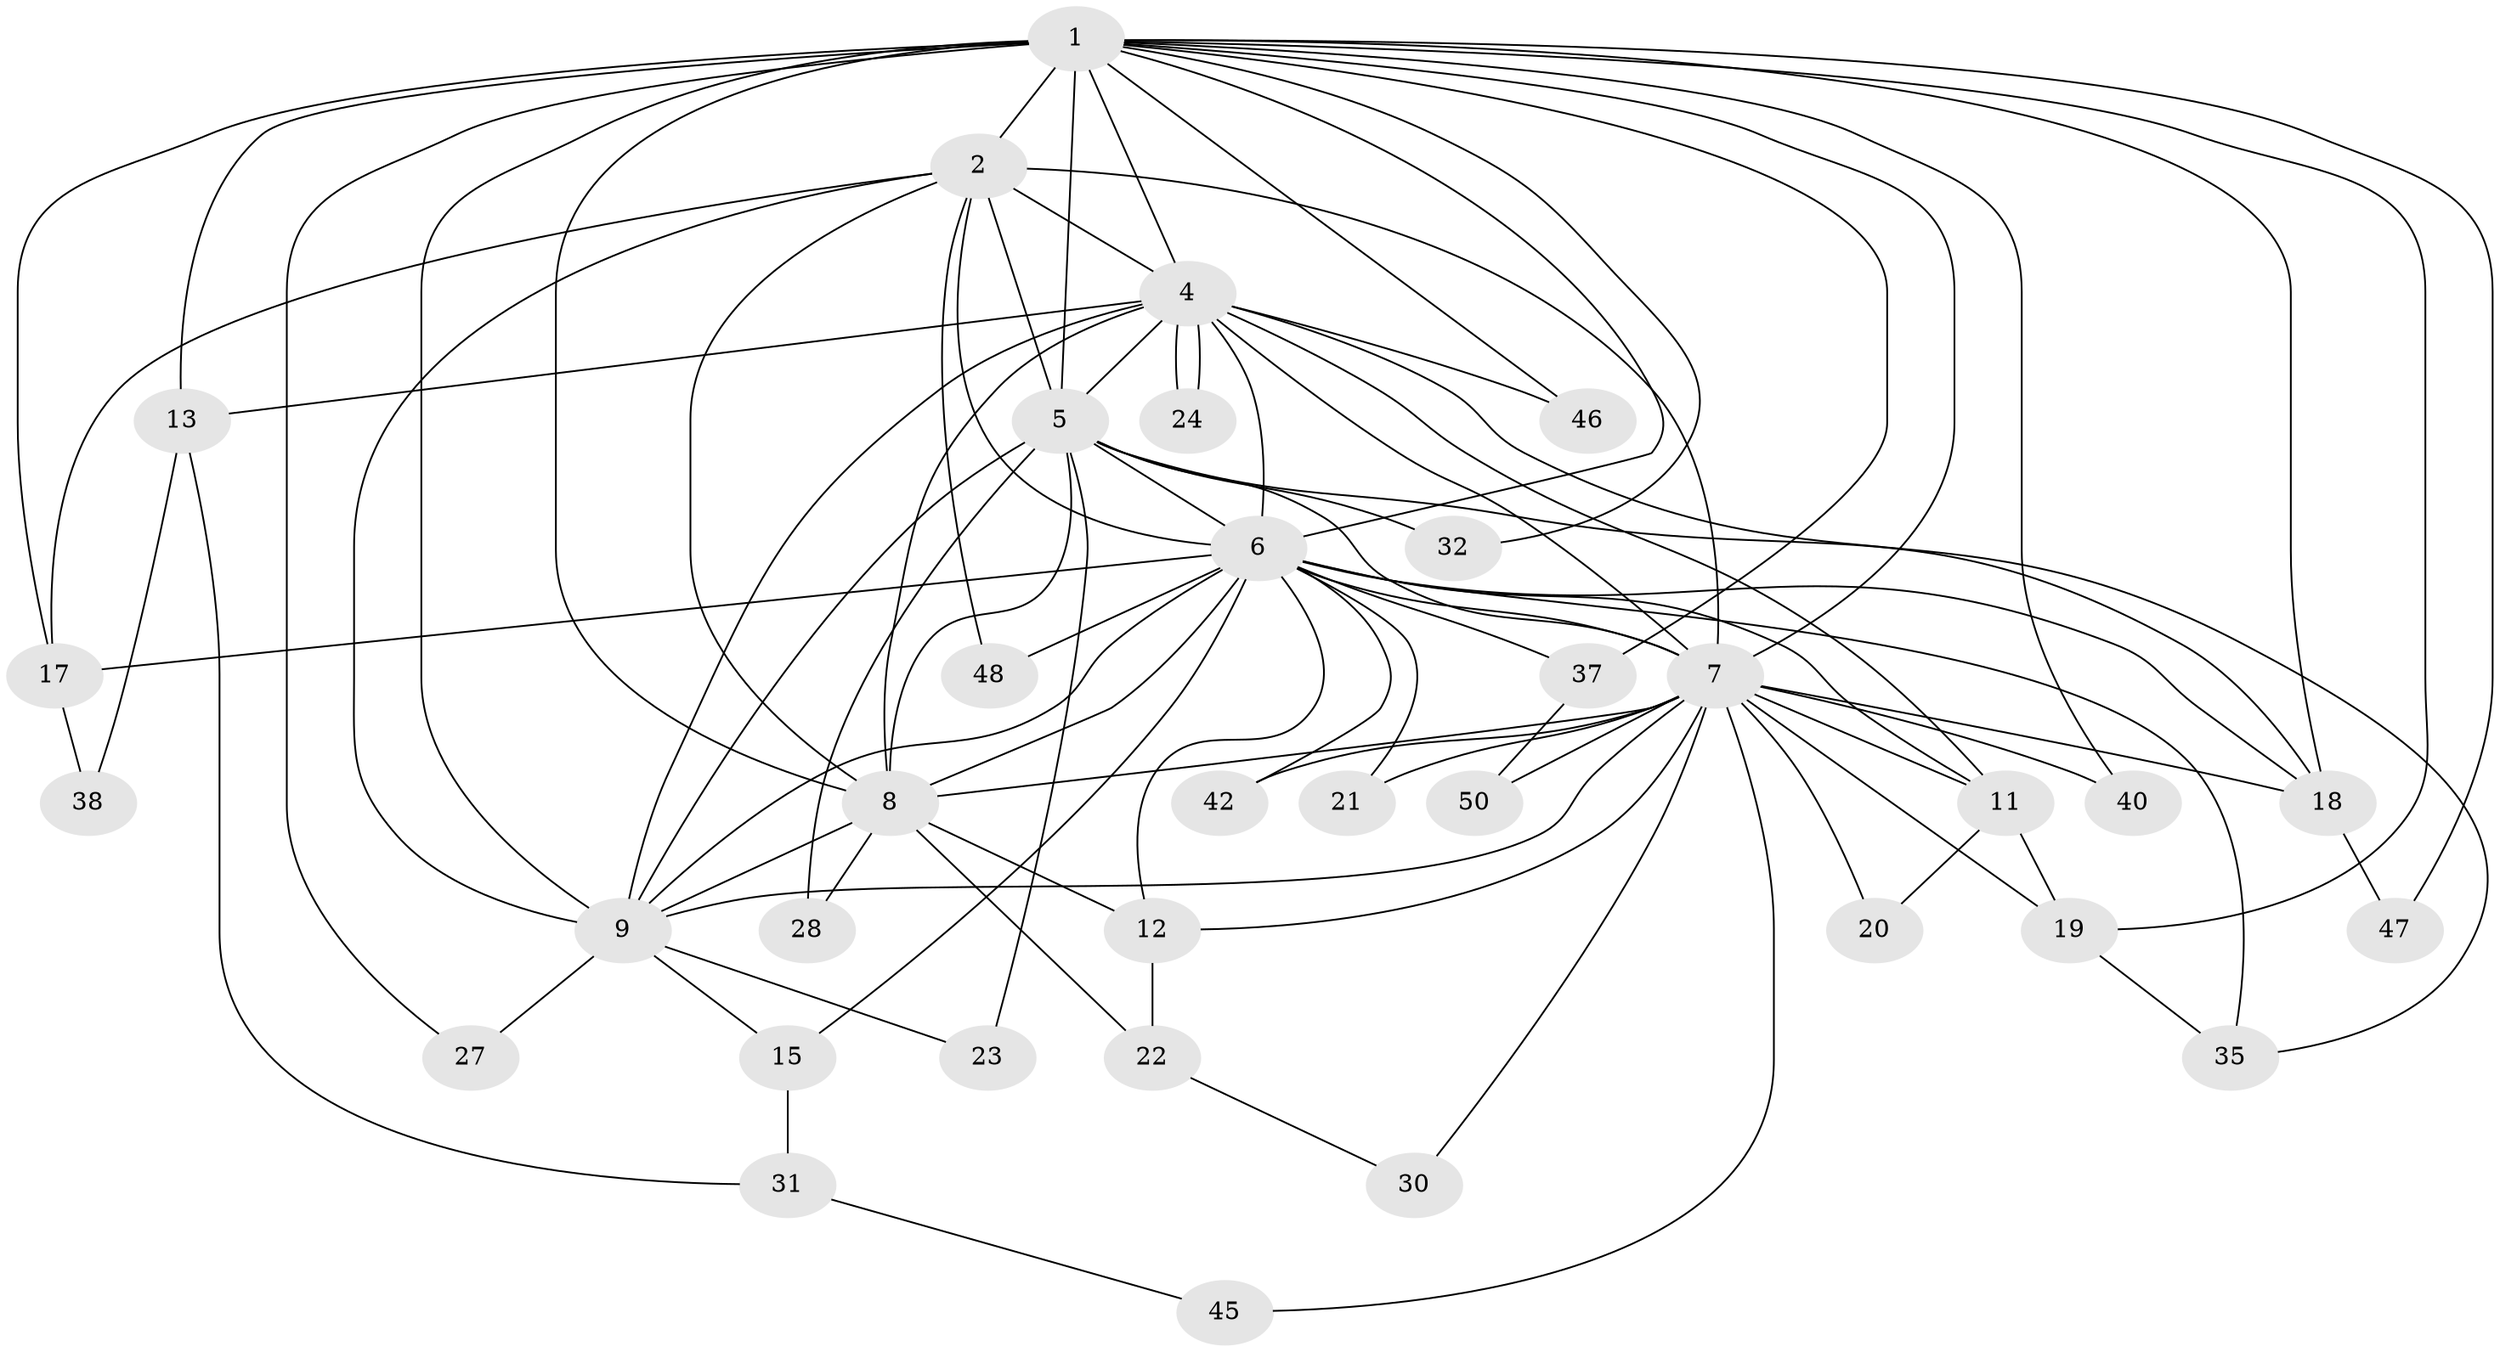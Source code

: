 // original degree distribution, {17: 0.02, 10: 0.04, 16: 0.02, 13: 0.08, 22: 0.04, 5: 0.04, 4: 0.04, 2: 0.5, 3: 0.22}
// Generated by graph-tools (version 1.1) at 2025/11/02/27/25 16:11:00]
// undirected, 35 vertices, 89 edges
graph export_dot {
graph [start="1"]
  node [color=gray90,style=filled];
  1 [super="+10"];
  2 [super="+3"];
  4 [super="+34"];
  5 [super="+41"];
  6 [super="+26"];
  7 [super="+43"];
  8 [super="+16"];
  9 [super="+39"];
  11 [super="+14"];
  12 [super="+25"];
  13 [super="+49"];
  15;
  17 [super="+33"];
  18 [super="+36"];
  19 [super="+29"];
  20;
  21;
  22;
  23;
  24;
  27;
  28;
  30;
  31;
  32;
  35 [super="+44"];
  37;
  38;
  40;
  42;
  45;
  46;
  47;
  48;
  50;
  1 -- 2 [weight=4];
  1 -- 4 [weight=2];
  1 -- 5 [weight=2];
  1 -- 6 [weight=2];
  1 -- 7 [weight=2];
  1 -- 8 [weight=3];
  1 -- 9 [weight=2];
  1 -- 13 [weight=2];
  1 -- 17;
  1 -- 19;
  1 -- 27;
  1 -- 37;
  1 -- 40;
  1 -- 46;
  1 -- 47;
  1 -- 32;
  1 -- 18;
  2 -- 4 [weight=2];
  2 -- 5 [weight=2];
  2 -- 6 [weight=2];
  2 -- 7 [weight=2];
  2 -- 8 [weight=2];
  2 -- 9 [weight=2];
  2 -- 17;
  2 -- 48;
  4 -- 5;
  4 -- 6 [weight=2];
  4 -- 7 [weight=2];
  4 -- 8;
  4 -- 9;
  4 -- 11;
  4 -- 13;
  4 -- 24;
  4 -- 24;
  4 -- 46;
  4 -- 35;
  5 -- 6;
  5 -- 7;
  5 -- 8;
  5 -- 9;
  5 -- 23;
  5 -- 28;
  5 -- 32;
  5 -- 18;
  6 -- 7;
  6 -- 8;
  6 -- 9;
  6 -- 12;
  6 -- 15;
  6 -- 17;
  6 -- 21;
  6 -- 35;
  6 -- 37;
  6 -- 42;
  6 -- 48;
  6 -- 11;
  6 -- 18;
  7 -- 8;
  7 -- 9 [weight=2];
  7 -- 11;
  7 -- 12;
  7 -- 18;
  7 -- 20;
  7 -- 21;
  7 -- 30;
  7 -- 40;
  7 -- 42;
  7 -- 45;
  7 -- 50;
  7 -- 19;
  8 -- 9;
  8 -- 22;
  8 -- 28;
  8 -- 12;
  9 -- 15;
  9 -- 23;
  9 -- 27;
  11 -- 19;
  11 -- 20;
  12 -- 22;
  13 -- 31;
  13 -- 38;
  15 -- 31;
  17 -- 38;
  18 -- 47;
  19 -- 35;
  22 -- 30;
  31 -- 45;
  37 -- 50;
}
